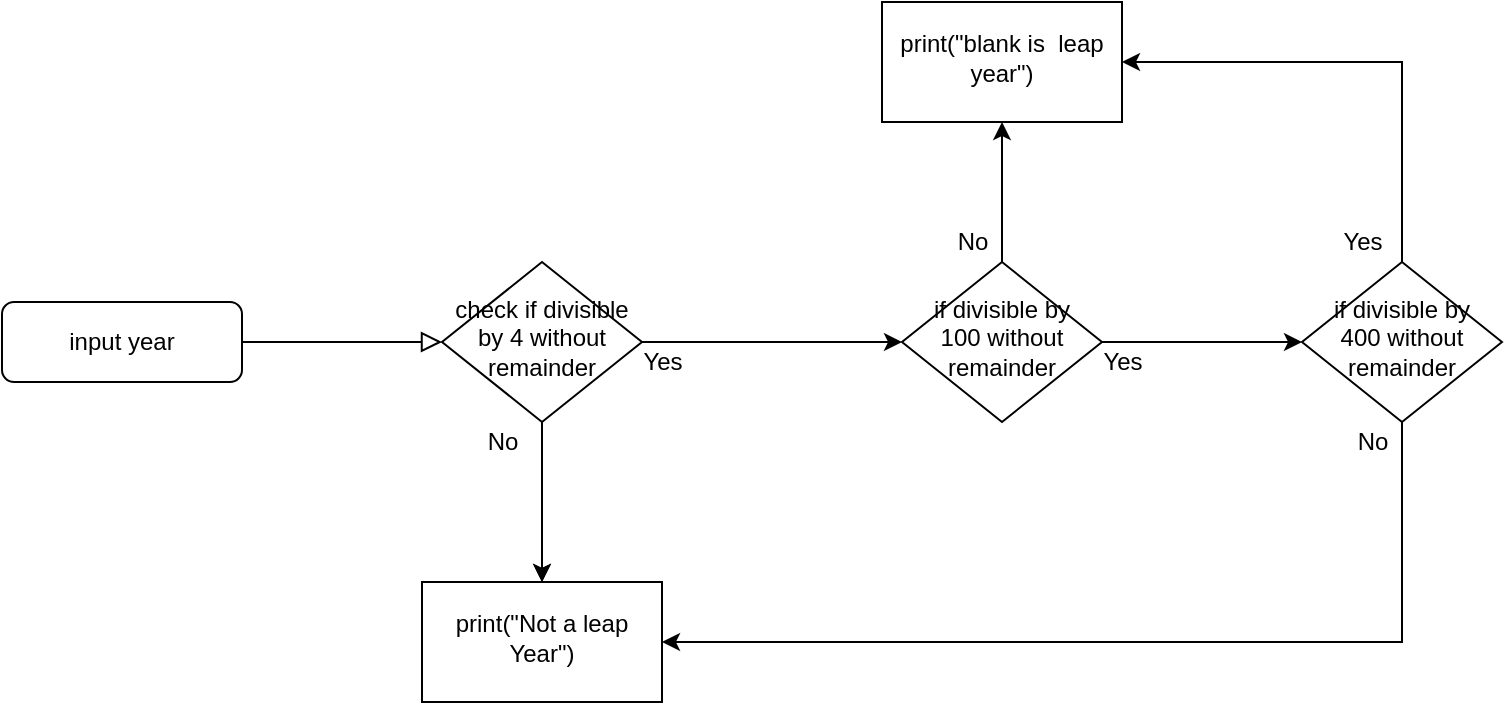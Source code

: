 <mxfile version="14.3.1" type="github">
  <diagram id="C5RBs43oDa-KdzZeNtuy" name="Page-1">
    <mxGraphModel dx="1695" dy="450" grid="1" gridSize="10" guides="1" tooltips="1" connect="1" arrows="1" fold="1" page="1" pageScale="1" pageWidth="827" pageHeight="1169" math="0" shadow="0">
      <root>
        <mxCell id="WIyWlLk6GJQsqaUBKTNV-0" />
        <mxCell id="WIyWlLk6GJQsqaUBKTNV-1" parent="WIyWlLk6GJQsqaUBKTNV-0" />
        <mxCell id="WIyWlLk6GJQsqaUBKTNV-2" value="" style="rounded=0;html=1;jettySize=auto;orthogonalLoop=1;fontSize=11;endArrow=block;endFill=0;endSize=8;strokeWidth=1;shadow=0;labelBackgroundColor=none;edgeStyle=orthogonalEdgeStyle;" parent="WIyWlLk6GJQsqaUBKTNV-1" source="WIyWlLk6GJQsqaUBKTNV-3" target="WIyWlLk6GJQsqaUBKTNV-6" edge="1">
          <mxGeometry relative="1" as="geometry" />
        </mxCell>
        <mxCell id="WIyWlLk6GJQsqaUBKTNV-3" value="input year" style="rounded=1;whiteSpace=wrap;html=1;fontSize=12;glass=0;strokeWidth=1;shadow=0;" parent="WIyWlLk6GJQsqaUBKTNV-1" vertex="1">
          <mxGeometry x="-20" y="190" width="120" height="40" as="geometry" />
        </mxCell>
        <mxCell id="habL8m0GvUxnZ_BJYg-W-1" value="" style="edgeStyle=orthogonalEdgeStyle;rounded=0;orthogonalLoop=1;jettySize=auto;html=1;" edge="1" parent="WIyWlLk6GJQsqaUBKTNV-1" source="WIyWlLk6GJQsqaUBKTNV-6" target="habL8m0GvUxnZ_BJYg-W-0">
          <mxGeometry relative="1" as="geometry" />
        </mxCell>
        <mxCell id="habL8m0GvUxnZ_BJYg-W-5" value="" style="edgeStyle=orthogonalEdgeStyle;rounded=0;orthogonalLoop=1;jettySize=auto;html=1;" edge="1" parent="WIyWlLk6GJQsqaUBKTNV-1" source="WIyWlLk6GJQsqaUBKTNV-6" target="habL8m0GvUxnZ_BJYg-W-4">
          <mxGeometry relative="1" as="geometry" />
        </mxCell>
        <mxCell id="habL8m0GvUxnZ_BJYg-W-8" style="edgeStyle=orthogonalEdgeStyle;rounded=0;orthogonalLoop=1;jettySize=auto;html=1;exitX=0.5;exitY=1;exitDx=0;exitDy=0;" edge="1" parent="WIyWlLk6GJQsqaUBKTNV-1" source="WIyWlLk6GJQsqaUBKTNV-6" target="habL8m0GvUxnZ_BJYg-W-0">
          <mxGeometry relative="1" as="geometry" />
        </mxCell>
        <mxCell id="WIyWlLk6GJQsqaUBKTNV-6" value="check if divisible by 4 without remainder" style="rhombus;whiteSpace=wrap;html=1;shadow=0;fontFamily=Helvetica;fontSize=12;align=center;strokeWidth=1;spacing=6;spacingTop=-4;" parent="WIyWlLk6GJQsqaUBKTNV-1" vertex="1">
          <mxGeometry x="200" y="170" width="100" height="80" as="geometry" />
        </mxCell>
        <mxCell id="habL8m0GvUxnZ_BJYg-W-0" value="print(&quot;Not a leap Year&quot;)" style="whiteSpace=wrap;html=1;shadow=0;strokeWidth=1;spacing=6;spacingTop=-4;" vertex="1" parent="WIyWlLk6GJQsqaUBKTNV-1">
          <mxGeometry x="190" y="330" width="120" height="60" as="geometry" />
        </mxCell>
        <mxCell id="habL8m0GvUxnZ_BJYg-W-2" value="No" style="text;html=1;align=center;verticalAlign=middle;resizable=0;points=[];autosize=1;" vertex="1" parent="WIyWlLk6GJQsqaUBKTNV-1">
          <mxGeometry x="215" y="250" width="30" height="20" as="geometry" />
        </mxCell>
        <mxCell id="habL8m0GvUxnZ_BJYg-W-3" value="Yes" style="text;html=1;align=center;verticalAlign=middle;resizable=0;points=[];autosize=1;" vertex="1" parent="WIyWlLk6GJQsqaUBKTNV-1">
          <mxGeometry x="290" y="210" width="40" height="20" as="geometry" />
        </mxCell>
        <mxCell id="habL8m0GvUxnZ_BJYg-W-11" value="" style="edgeStyle=orthogonalEdgeStyle;rounded=0;orthogonalLoop=1;jettySize=auto;html=1;" edge="1" parent="WIyWlLk6GJQsqaUBKTNV-1" source="habL8m0GvUxnZ_BJYg-W-4" target="habL8m0GvUxnZ_BJYg-W-10">
          <mxGeometry relative="1" as="geometry" />
        </mxCell>
        <mxCell id="habL8m0GvUxnZ_BJYg-W-13" value="" style="edgeStyle=orthogonalEdgeStyle;rounded=0;orthogonalLoop=1;jettySize=auto;html=1;" edge="1" parent="WIyWlLk6GJQsqaUBKTNV-1" source="habL8m0GvUxnZ_BJYg-W-4" target="habL8m0GvUxnZ_BJYg-W-12">
          <mxGeometry relative="1" as="geometry" />
        </mxCell>
        <mxCell id="habL8m0GvUxnZ_BJYg-W-4" value="if divisible by 100 without remainder" style="rhombus;whiteSpace=wrap;html=1;shadow=0;fontFamily=Helvetica;fontSize=12;align=center;strokeWidth=1;spacing=6;spacingTop=-4;" vertex="1" parent="WIyWlLk6GJQsqaUBKTNV-1">
          <mxGeometry x="430" y="170" width="100" height="80" as="geometry" />
        </mxCell>
        <mxCell id="habL8m0GvUxnZ_BJYg-W-6" value="Yes" style="text;html=1;align=center;verticalAlign=middle;resizable=0;points=[];autosize=1;" vertex="1" parent="WIyWlLk6GJQsqaUBKTNV-1">
          <mxGeometry x="520" y="210" width="40" height="20" as="geometry" />
        </mxCell>
        <mxCell id="habL8m0GvUxnZ_BJYg-W-9" value="No" style="text;html=1;align=center;verticalAlign=middle;resizable=0;points=[];autosize=1;" vertex="1" parent="WIyWlLk6GJQsqaUBKTNV-1">
          <mxGeometry x="450" y="150" width="30" height="20" as="geometry" />
        </mxCell>
        <mxCell id="habL8m0GvUxnZ_BJYg-W-14" style="edgeStyle=orthogonalEdgeStyle;rounded=0;orthogonalLoop=1;jettySize=auto;html=1;exitX=0.5;exitY=0;exitDx=0;exitDy=0;entryX=1;entryY=0.5;entryDx=0;entryDy=0;" edge="1" parent="WIyWlLk6GJQsqaUBKTNV-1" source="habL8m0GvUxnZ_BJYg-W-10" target="habL8m0GvUxnZ_BJYg-W-12">
          <mxGeometry relative="1" as="geometry" />
        </mxCell>
        <mxCell id="habL8m0GvUxnZ_BJYg-W-15" style="edgeStyle=orthogonalEdgeStyle;rounded=0;orthogonalLoop=1;jettySize=auto;html=1;exitX=0.5;exitY=1;exitDx=0;exitDy=0;entryX=1;entryY=0.5;entryDx=0;entryDy=0;" edge="1" parent="WIyWlLk6GJQsqaUBKTNV-1" source="habL8m0GvUxnZ_BJYg-W-10" target="habL8m0GvUxnZ_BJYg-W-0">
          <mxGeometry relative="1" as="geometry" />
        </mxCell>
        <mxCell id="habL8m0GvUxnZ_BJYg-W-10" value="if divisible by 400 without remainder" style="rhombus;whiteSpace=wrap;html=1;shadow=0;fontFamily=Helvetica;fontSize=12;align=center;strokeWidth=1;spacing=6;spacingTop=-4;" vertex="1" parent="WIyWlLk6GJQsqaUBKTNV-1">
          <mxGeometry x="630" y="170" width="100" height="80" as="geometry" />
        </mxCell>
        <mxCell id="habL8m0GvUxnZ_BJYg-W-12" value="print(&quot;blank is&amp;nbsp; leap year&quot;)" style="whiteSpace=wrap;html=1;shadow=0;strokeWidth=1;spacing=6;spacingTop=-4;" vertex="1" parent="WIyWlLk6GJQsqaUBKTNV-1">
          <mxGeometry x="420" y="40" width="120" height="60" as="geometry" />
        </mxCell>
        <mxCell id="habL8m0GvUxnZ_BJYg-W-16" value="No" style="text;html=1;align=center;verticalAlign=middle;resizable=0;points=[];autosize=1;" vertex="1" parent="WIyWlLk6GJQsqaUBKTNV-1">
          <mxGeometry x="650" y="250" width="30" height="20" as="geometry" />
        </mxCell>
        <mxCell id="habL8m0GvUxnZ_BJYg-W-17" value="Yes" style="text;html=1;align=center;verticalAlign=middle;resizable=0;points=[];autosize=1;" vertex="1" parent="WIyWlLk6GJQsqaUBKTNV-1">
          <mxGeometry x="640" y="150" width="40" height="20" as="geometry" />
        </mxCell>
      </root>
    </mxGraphModel>
  </diagram>
</mxfile>
